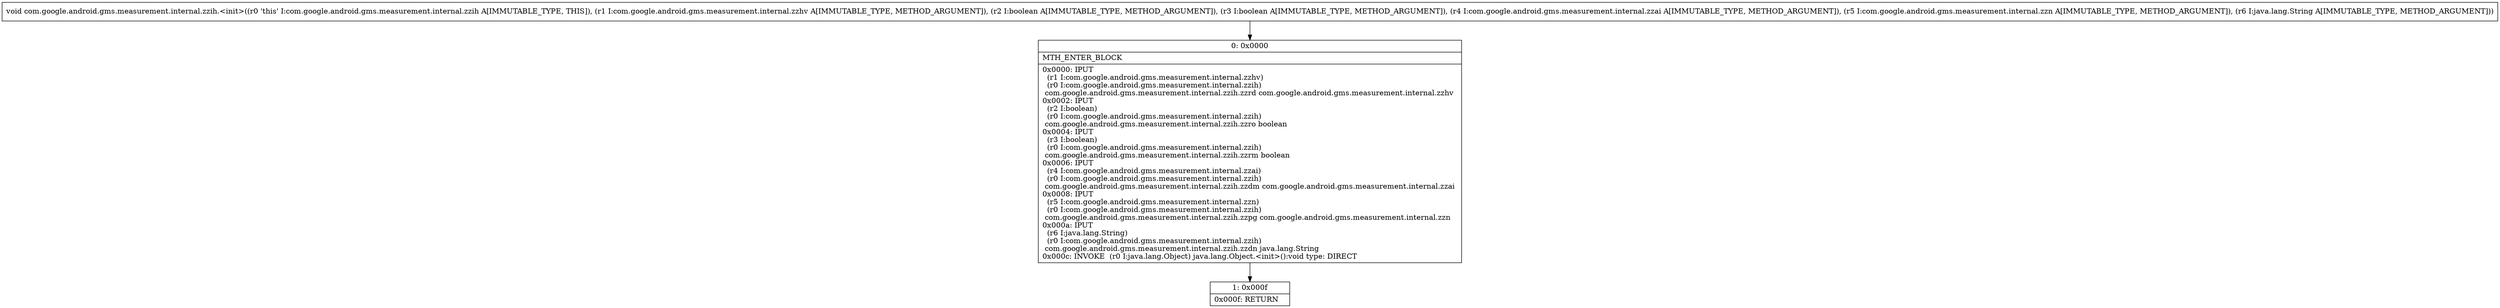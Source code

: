 digraph "CFG forcom.google.android.gms.measurement.internal.zzih.\<init\>(Lcom\/google\/android\/gms\/measurement\/internal\/zzhv;ZZLcom\/google\/android\/gms\/measurement\/internal\/zzai;Lcom\/google\/android\/gms\/measurement\/internal\/zzn;Ljava\/lang\/String;)V" {
Node_0 [shape=record,label="{0\:\ 0x0000|MTH_ENTER_BLOCK\l|0x0000: IPUT  \l  (r1 I:com.google.android.gms.measurement.internal.zzhv)\l  (r0 I:com.google.android.gms.measurement.internal.zzih)\l com.google.android.gms.measurement.internal.zzih.zzrd com.google.android.gms.measurement.internal.zzhv \l0x0002: IPUT  \l  (r2 I:boolean)\l  (r0 I:com.google.android.gms.measurement.internal.zzih)\l com.google.android.gms.measurement.internal.zzih.zzro boolean \l0x0004: IPUT  \l  (r3 I:boolean)\l  (r0 I:com.google.android.gms.measurement.internal.zzih)\l com.google.android.gms.measurement.internal.zzih.zzrm boolean \l0x0006: IPUT  \l  (r4 I:com.google.android.gms.measurement.internal.zzai)\l  (r0 I:com.google.android.gms.measurement.internal.zzih)\l com.google.android.gms.measurement.internal.zzih.zzdm com.google.android.gms.measurement.internal.zzai \l0x0008: IPUT  \l  (r5 I:com.google.android.gms.measurement.internal.zzn)\l  (r0 I:com.google.android.gms.measurement.internal.zzih)\l com.google.android.gms.measurement.internal.zzih.zzpg com.google.android.gms.measurement.internal.zzn \l0x000a: IPUT  \l  (r6 I:java.lang.String)\l  (r0 I:com.google.android.gms.measurement.internal.zzih)\l com.google.android.gms.measurement.internal.zzih.zzdn java.lang.String \l0x000c: INVOKE  (r0 I:java.lang.Object) java.lang.Object.\<init\>():void type: DIRECT \l}"];
Node_1 [shape=record,label="{1\:\ 0x000f|0x000f: RETURN   \l}"];
MethodNode[shape=record,label="{void com.google.android.gms.measurement.internal.zzih.\<init\>((r0 'this' I:com.google.android.gms.measurement.internal.zzih A[IMMUTABLE_TYPE, THIS]), (r1 I:com.google.android.gms.measurement.internal.zzhv A[IMMUTABLE_TYPE, METHOD_ARGUMENT]), (r2 I:boolean A[IMMUTABLE_TYPE, METHOD_ARGUMENT]), (r3 I:boolean A[IMMUTABLE_TYPE, METHOD_ARGUMENT]), (r4 I:com.google.android.gms.measurement.internal.zzai A[IMMUTABLE_TYPE, METHOD_ARGUMENT]), (r5 I:com.google.android.gms.measurement.internal.zzn A[IMMUTABLE_TYPE, METHOD_ARGUMENT]), (r6 I:java.lang.String A[IMMUTABLE_TYPE, METHOD_ARGUMENT])) }"];
MethodNode -> Node_0;
Node_0 -> Node_1;
}


